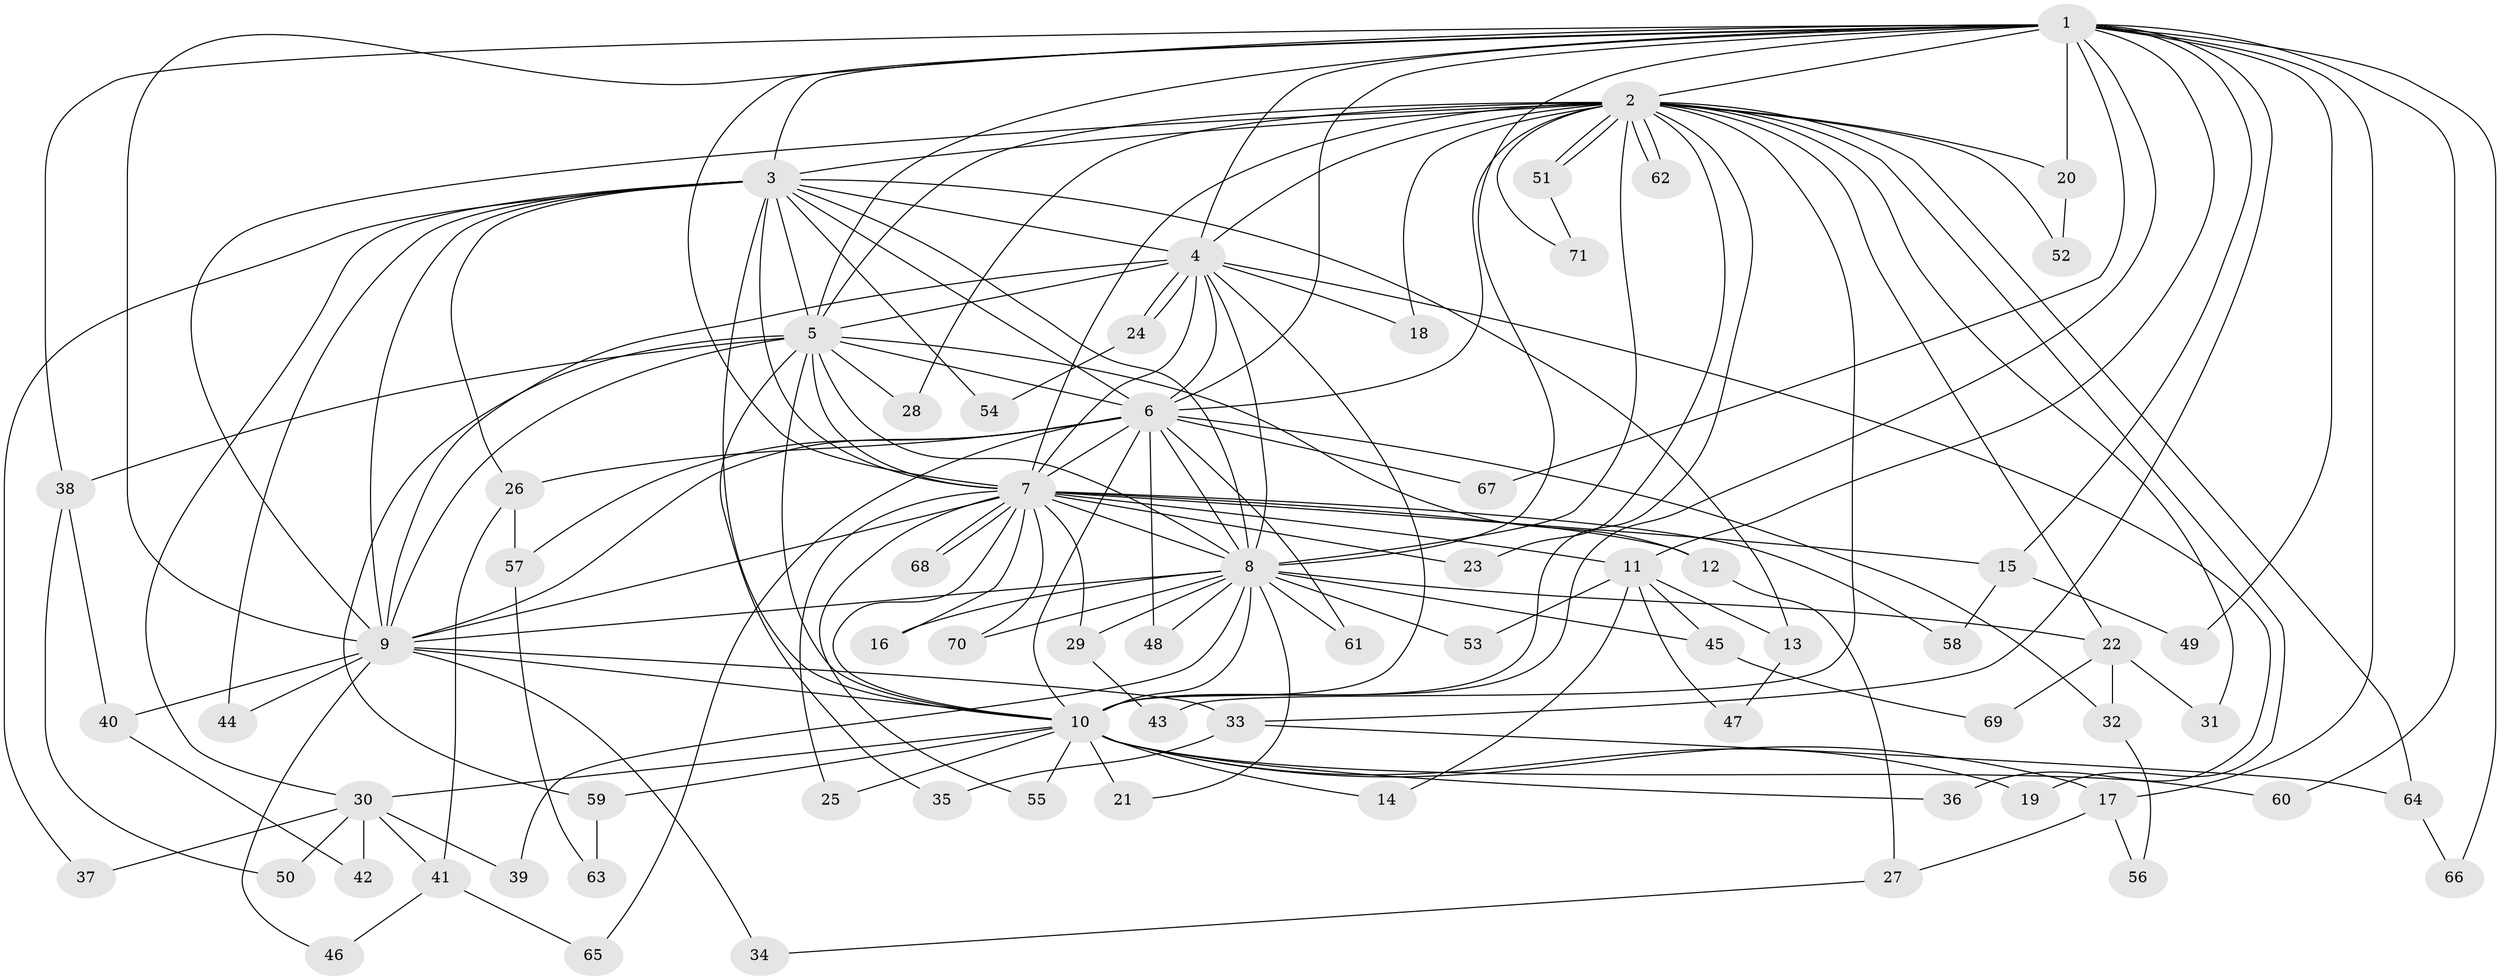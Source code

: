 // coarse degree distribution, {15: 0.047619047619047616, 14: 0.047619047619047616, 6: 0.09523809523809523, 8: 0.047619047619047616, 5: 0.047619047619047616, 2: 0.38095238095238093, 4: 0.047619047619047616, 1: 0.14285714285714285, 3: 0.14285714285714285}
// Generated by graph-tools (version 1.1) at 2025/17/03/04/25 18:17:49]
// undirected, 71 vertices, 167 edges
graph export_dot {
graph [start="1"]
  node [color=gray90,style=filled];
  1;
  2;
  3;
  4;
  5;
  6;
  7;
  8;
  9;
  10;
  11;
  12;
  13;
  14;
  15;
  16;
  17;
  18;
  19;
  20;
  21;
  22;
  23;
  24;
  25;
  26;
  27;
  28;
  29;
  30;
  31;
  32;
  33;
  34;
  35;
  36;
  37;
  38;
  39;
  40;
  41;
  42;
  43;
  44;
  45;
  46;
  47;
  48;
  49;
  50;
  51;
  52;
  53;
  54;
  55;
  56;
  57;
  58;
  59;
  60;
  61;
  62;
  63;
  64;
  65;
  66;
  67;
  68;
  69;
  70;
  71;
  1 -- 2;
  1 -- 3;
  1 -- 4;
  1 -- 5;
  1 -- 6;
  1 -- 7;
  1 -- 8;
  1 -- 9;
  1 -- 10;
  1 -- 11;
  1 -- 15;
  1 -- 17;
  1 -- 20;
  1 -- 33;
  1 -- 38;
  1 -- 49;
  1 -- 60;
  1 -- 66;
  1 -- 67;
  2 -- 3;
  2 -- 4;
  2 -- 5;
  2 -- 6;
  2 -- 7;
  2 -- 8;
  2 -- 9;
  2 -- 10;
  2 -- 18;
  2 -- 19;
  2 -- 20;
  2 -- 22;
  2 -- 23;
  2 -- 28;
  2 -- 31;
  2 -- 43;
  2 -- 51;
  2 -- 51;
  2 -- 52;
  2 -- 62;
  2 -- 62;
  2 -- 64;
  2 -- 71;
  3 -- 4;
  3 -- 5;
  3 -- 6;
  3 -- 7;
  3 -- 8;
  3 -- 9;
  3 -- 10;
  3 -- 13;
  3 -- 26;
  3 -- 30;
  3 -- 37;
  3 -- 44;
  3 -- 54;
  4 -- 5;
  4 -- 6;
  4 -- 7;
  4 -- 8;
  4 -- 9;
  4 -- 10;
  4 -- 18;
  4 -- 24;
  4 -- 24;
  4 -- 36;
  5 -- 6;
  5 -- 7;
  5 -- 8;
  5 -- 9;
  5 -- 10;
  5 -- 12;
  5 -- 28;
  5 -- 35;
  5 -- 38;
  5 -- 59;
  6 -- 7;
  6 -- 8;
  6 -- 9;
  6 -- 10;
  6 -- 26;
  6 -- 32;
  6 -- 48;
  6 -- 57;
  6 -- 61;
  6 -- 65;
  6 -- 67;
  7 -- 8;
  7 -- 9;
  7 -- 10;
  7 -- 11;
  7 -- 12;
  7 -- 15;
  7 -- 16;
  7 -- 23;
  7 -- 25;
  7 -- 29;
  7 -- 55;
  7 -- 58;
  7 -- 68;
  7 -- 68;
  7 -- 70;
  8 -- 9;
  8 -- 10;
  8 -- 16;
  8 -- 21;
  8 -- 22;
  8 -- 29;
  8 -- 39;
  8 -- 45;
  8 -- 48;
  8 -- 53;
  8 -- 61;
  8 -- 70;
  9 -- 10;
  9 -- 33;
  9 -- 34;
  9 -- 40;
  9 -- 44;
  9 -- 46;
  10 -- 14;
  10 -- 17;
  10 -- 19;
  10 -- 21;
  10 -- 25;
  10 -- 30;
  10 -- 36;
  10 -- 55;
  10 -- 59;
  10 -- 60;
  11 -- 13;
  11 -- 14;
  11 -- 45;
  11 -- 47;
  11 -- 53;
  12 -- 27;
  13 -- 47;
  15 -- 49;
  15 -- 58;
  17 -- 27;
  17 -- 56;
  20 -- 52;
  22 -- 31;
  22 -- 32;
  22 -- 69;
  24 -- 54;
  26 -- 41;
  26 -- 57;
  27 -- 34;
  29 -- 43;
  30 -- 37;
  30 -- 39;
  30 -- 41;
  30 -- 42;
  30 -- 50;
  32 -- 56;
  33 -- 35;
  33 -- 64;
  38 -- 40;
  38 -- 50;
  40 -- 42;
  41 -- 46;
  41 -- 65;
  45 -- 69;
  51 -- 71;
  57 -- 63;
  59 -- 63;
  64 -- 66;
}
